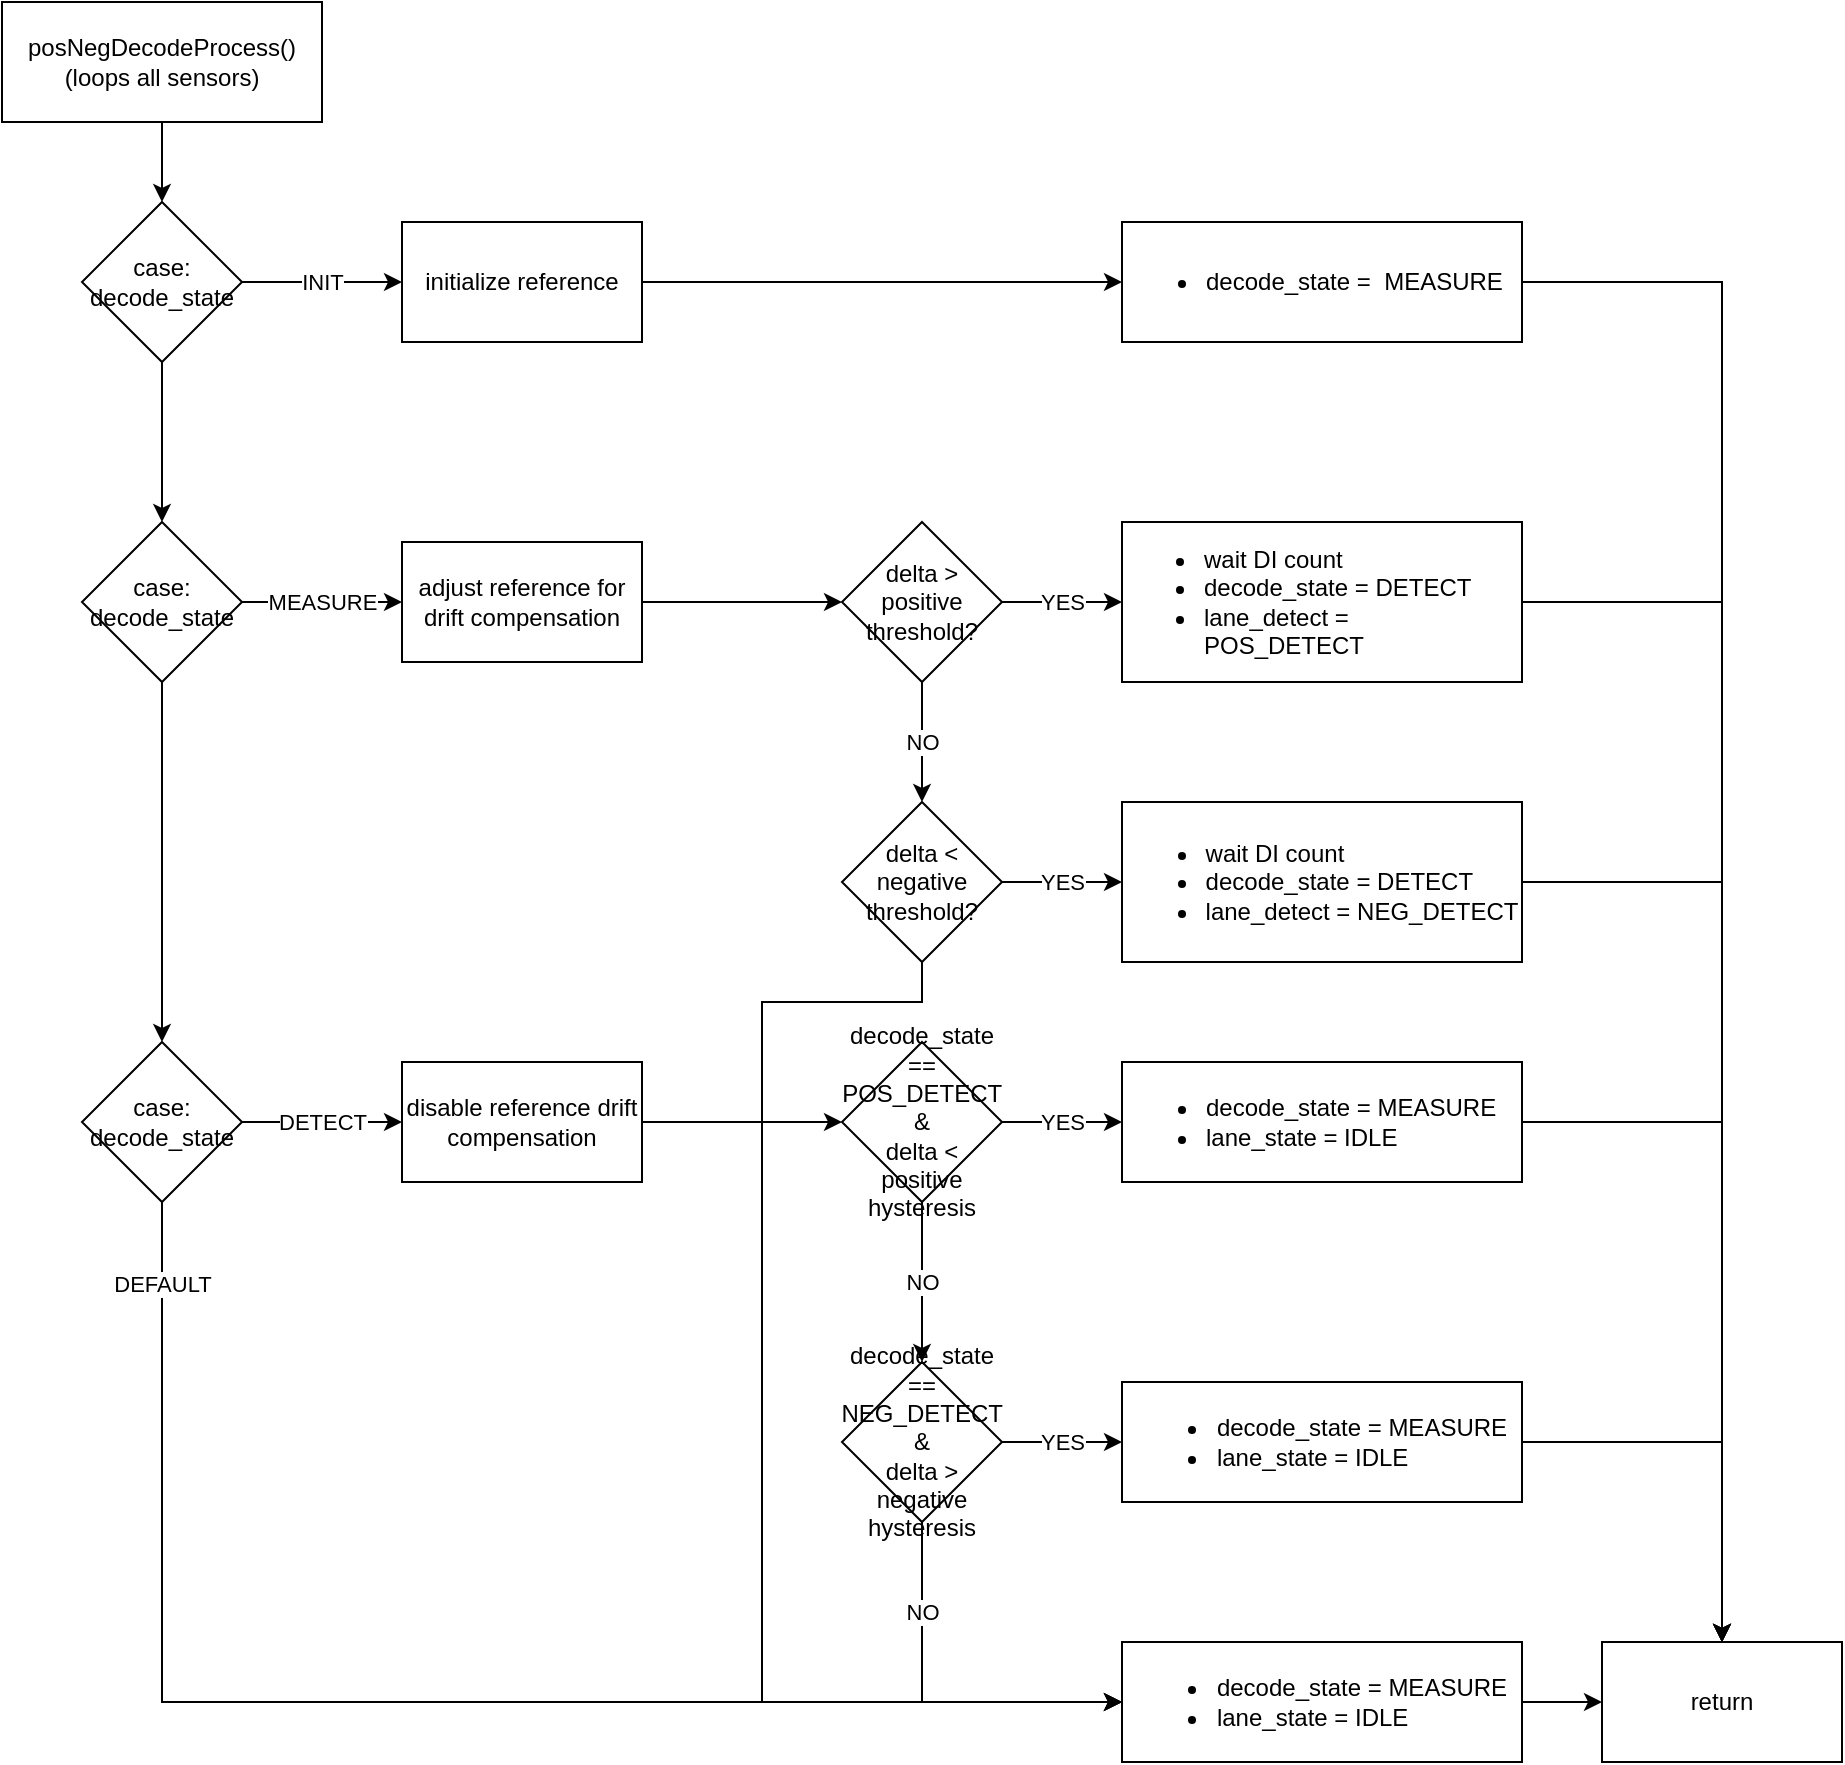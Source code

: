 <mxfile version="22.1.2" type="device">
  <diagram name="Page-1" id="9yBQR968P2rVBKdJr_dT">
    <mxGraphModel dx="1098" dy="838" grid="1" gridSize="10" guides="1" tooltips="1" connect="1" arrows="1" fold="1" page="1" pageScale="1" pageWidth="1169" pageHeight="827" math="0" shadow="0">
      <root>
        <mxCell id="0" />
        <mxCell id="1" parent="0" />
        <mxCell id="Za3K-b6kHAGGtKmz2CFa-10" value="" style="edgeStyle=orthogonalEdgeStyle;rounded=0;orthogonalLoop=1;jettySize=auto;html=1;" parent="1" source="Za3K-b6kHAGGtKmz2CFa-8" target="Za3K-b6kHAGGtKmz2CFa-9" edge="1">
          <mxGeometry relative="1" as="geometry" />
        </mxCell>
        <mxCell id="Za3K-b6kHAGGtKmz2CFa-8" value="posNegDecodeProcess()&lt;br&gt;(loops all sensors)" style="rounded=0;whiteSpace=wrap;html=1;" parent="1" vertex="1">
          <mxGeometry x="40" y="40" width="160" height="60" as="geometry" />
        </mxCell>
        <mxCell id="MSxi_99n7cea3ZE4UpjF-3" value="INIT" style="edgeStyle=orthogonalEdgeStyle;rounded=0;orthogonalLoop=1;jettySize=auto;html=1;" parent="1" source="Za3K-b6kHAGGtKmz2CFa-9" target="MSxi_99n7cea3ZE4UpjF-2" edge="1">
          <mxGeometry relative="1" as="geometry" />
        </mxCell>
        <mxCell id="MSxi_99n7cea3ZE4UpjF-13" value="" style="edgeStyle=orthogonalEdgeStyle;rounded=0;orthogonalLoop=1;jettySize=auto;html=1;" parent="1" source="Za3K-b6kHAGGtKmz2CFa-9" target="MSxi_99n7cea3ZE4UpjF-12" edge="1">
          <mxGeometry relative="1" as="geometry" />
        </mxCell>
        <mxCell id="Za3K-b6kHAGGtKmz2CFa-9" value="case: decode_state" style="rhombus;whiteSpace=wrap;html=1;rounded=0;" parent="1" vertex="1">
          <mxGeometry x="80" y="140" width="80" height="80" as="geometry" />
        </mxCell>
        <mxCell id="MSxi_99n7cea3ZE4UpjF-11" value="" style="edgeStyle=orthogonalEdgeStyle;rounded=0;orthogonalLoop=1;jettySize=auto;html=1;" parent="1" source="MSxi_99n7cea3ZE4UpjF-2" target="MSxi_99n7cea3ZE4UpjF-10" edge="1">
          <mxGeometry relative="1" as="geometry" />
        </mxCell>
        <mxCell id="MSxi_99n7cea3ZE4UpjF-2" value="initialize reference" style="whiteSpace=wrap;html=1;rounded=0;" parent="1" vertex="1">
          <mxGeometry x="240" y="150" width="120" height="60" as="geometry" />
        </mxCell>
        <mxCell id="MSxi_99n7cea3ZE4UpjF-44" style="edgeStyle=orthogonalEdgeStyle;rounded=0;orthogonalLoop=1;jettySize=auto;html=1;exitX=1;exitY=0.5;exitDx=0;exitDy=0;entryX=0.5;entryY=0;entryDx=0;entryDy=0;" parent="1" source="MSxi_99n7cea3ZE4UpjF-10" target="MSxi_99n7cea3ZE4UpjF-42" edge="1">
          <mxGeometry relative="1" as="geometry" />
        </mxCell>
        <mxCell id="MSxi_99n7cea3ZE4UpjF-10" value="&lt;ul&gt;&lt;li&gt;decode_state =&amp;nbsp; MEASURE&lt;/li&gt;&lt;/ul&gt;" style="whiteSpace=wrap;html=1;rounded=0;align=left;" parent="1" vertex="1">
          <mxGeometry x="600" y="150" width="200" height="60" as="geometry" />
        </mxCell>
        <mxCell id="MSxi_99n7cea3ZE4UpjF-15" value="MEASURE" style="edgeStyle=orthogonalEdgeStyle;rounded=0;orthogonalLoop=1;jettySize=auto;html=1;" parent="1" source="MSxi_99n7cea3ZE4UpjF-12" target="MSxi_99n7cea3ZE4UpjF-14" edge="1">
          <mxGeometry relative="1" as="geometry" />
        </mxCell>
        <mxCell id="MSxi_99n7cea3ZE4UpjF-29" value="" style="edgeStyle=orthogonalEdgeStyle;rounded=0;orthogonalLoop=1;jettySize=auto;html=1;" parent="1" source="MSxi_99n7cea3ZE4UpjF-12" target="MSxi_99n7cea3ZE4UpjF-28" edge="1">
          <mxGeometry relative="1" as="geometry" />
        </mxCell>
        <mxCell id="MSxi_99n7cea3ZE4UpjF-12" value="case: decode_state" style="rhombus;whiteSpace=wrap;html=1;rounded=0;" parent="1" vertex="1">
          <mxGeometry x="80" y="300" width="80" height="80" as="geometry" />
        </mxCell>
        <mxCell id="MSxi_99n7cea3ZE4UpjF-21" value="" style="edgeStyle=orthogonalEdgeStyle;rounded=0;orthogonalLoop=1;jettySize=auto;html=1;" parent="1" source="MSxi_99n7cea3ZE4UpjF-14" target="MSxi_99n7cea3ZE4UpjF-20" edge="1">
          <mxGeometry relative="1" as="geometry" />
        </mxCell>
        <mxCell id="MSxi_99n7cea3ZE4UpjF-14" value="adjust reference for drift compensation" style="whiteSpace=wrap;html=1;rounded=0;" parent="1" vertex="1">
          <mxGeometry x="240" y="310" width="120" height="60" as="geometry" />
        </mxCell>
        <mxCell id="MSxi_99n7cea3ZE4UpjF-23" value="YES" style="edgeStyle=orthogonalEdgeStyle;rounded=0;orthogonalLoop=1;jettySize=auto;html=1;" parent="1" source="MSxi_99n7cea3ZE4UpjF-20" target="MSxi_99n7cea3ZE4UpjF-22" edge="1">
          <mxGeometry relative="1" as="geometry" />
        </mxCell>
        <mxCell id="MSxi_99n7cea3ZE4UpjF-27" value="NO" style="edgeStyle=orthogonalEdgeStyle;rounded=0;orthogonalLoop=1;jettySize=auto;html=1;exitX=0.5;exitY=1;exitDx=0;exitDy=0;entryX=0.5;entryY=0;entryDx=0;entryDy=0;" parent="1" source="MSxi_99n7cea3ZE4UpjF-20" target="MSxi_99n7cea3ZE4UpjF-25" edge="1">
          <mxGeometry relative="1" as="geometry" />
        </mxCell>
        <mxCell id="MSxi_99n7cea3ZE4UpjF-20" value="delta &amp;gt; positive threshold?" style="rhombus;whiteSpace=wrap;html=1;rounded=0;" parent="1" vertex="1">
          <mxGeometry x="460" y="300" width="80" height="80" as="geometry" />
        </mxCell>
        <mxCell id="MSxi_99n7cea3ZE4UpjF-50" style="edgeStyle=orthogonalEdgeStyle;rounded=0;orthogonalLoop=1;jettySize=auto;html=1;exitX=1;exitY=0.5;exitDx=0;exitDy=0;entryX=0.5;entryY=0;entryDx=0;entryDy=0;" parent="1" source="MSxi_99n7cea3ZE4UpjF-22" target="MSxi_99n7cea3ZE4UpjF-42" edge="1">
          <mxGeometry relative="1" as="geometry" />
        </mxCell>
        <mxCell id="MSxi_99n7cea3ZE4UpjF-22" value="&lt;div style=&quot;text-align: left;&quot;&gt;&lt;ul&gt;&lt;li&gt;&lt;span style=&quot;background-color: initial;&quot;&gt;wait DI count&lt;/span&gt;&lt;/li&gt;&lt;li&gt;&lt;span style=&quot;background-color: initial;&quot;&gt;decode_state = DETECT&lt;/span&gt;&lt;/li&gt;&lt;li&gt;&lt;span style=&quot;background-color: initial;&quot;&gt;lane_detect =&amp;nbsp; POS_DETECT&lt;/span&gt;&lt;/li&gt;&lt;/ul&gt;&lt;/div&gt;" style="whiteSpace=wrap;html=1;rounded=0;" parent="1" vertex="1">
          <mxGeometry x="600" y="300" width="200" height="80" as="geometry" />
        </mxCell>
        <mxCell id="MSxi_99n7cea3ZE4UpjF-24" value="YES" style="edgeStyle=orthogonalEdgeStyle;rounded=0;orthogonalLoop=1;jettySize=auto;html=1;" parent="1" source="MSxi_99n7cea3ZE4UpjF-25" target="MSxi_99n7cea3ZE4UpjF-26" edge="1">
          <mxGeometry relative="1" as="geometry" />
        </mxCell>
        <mxCell id="MSxi_99n7cea3ZE4UpjF-55" style="edgeStyle=orthogonalEdgeStyle;rounded=0;orthogonalLoop=1;jettySize=auto;html=1;exitX=0.5;exitY=1;exitDx=0;exitDy=0;entryX=0;entryY=0.5;entryDx=0;entryDy=0;" parent="1" source="MSxi_99n7cea3ZE4UpjF-25" target="MSxi_99n7cea3ZE4UpjF-40" edge="1">
          <mxGeometry relative="1" as="geometry">
            <Array as="points">
              <mxPoint x="500" y="540" />
              <mxPoint x="420" y="540" />
              <mxPoint x="420" y="890" />
            </Array>
          </mxGeometry>
        </mxCell>
        <mxCell id="MSxi_99n7cea3ZE4UpjF-25" value="delta &amp;lt; negative threshold?" style="rhombus;whiteSpace=wrap;html=1;rounded=0;" parent="1" vertex="1">
          <mxGeometry x="460" y="440" width="80" height="80" as="geometry" />
        </mxCell>
        <mxCell id="MSxi_99n7cea3ZE4UpjF-52" style="edgeStyle=orthogonalEdgeStyle;rounded=0;orthogonalLoop=1;jettySize=auto;html=1;exitX=1;exitY=0.5;exitDx=0;exitDy=0;entryX=0.5;entryY=0;entryDx=0;entryDy=0;" parent="1" source="MSxi_99n7cea3ZE4UpjF-26" target="MSxi_99n7cea3ZE4UpjF-42" edge="1">
          <mxGeometry relative="1" as="geometry" />
        </mxCell>
        <mxCell id="MSxi_99n7cea3ZE4UpjF-26" value="&lt;div style=&quot;text-align: left;&quot;&gt;&lt;ul&gt;&lt;li&gt;&lt;span style=&quot;background-color: initial;&quot;&gt;wait DI count&lt;/span&gt;&lt;/li&gt;&lt;li&gt;&lt;span style=&quot;background-color: initial;&quot;&gt;decode_state = DETECT&lt;/span&gt;&lt;/li&gt;&lt;li&gt;&lt;span style=&quot;background-color: initial;&quot;&gt;lane_detect = NEG_DETECT&lt;/span&gt;&lt;/li&gt;&lt;/ul&gt;&lt;/div&gt;" style="whiteSpace=wrap;html=1;rounded=0;" parent="1" vertex="1">
          <mxGeometry x="600" y="440" width="200" height="80" as="geometry" />
        </mxCell>
        <mxCell id="MSxi_99n7cea3ZE4UpjF-31" value="DETECT" style="edgeStyle=orthogonalEdgeStyle;rounded=0;orthogonalLoop=1;jettySize=auto;html=1;" parent="1" source="MSxi_99n7cea3ZE4UpjF-28" target="MSxi_99n7cea3ZE4UpjF-30" edge="1">
          <mxGeometry relative="1" as="geometry" />
        </mxCell>
        <mxCell id="MSxi_99n7cea3ZE4UpjF-41" value="DEFAULT" style="edgeStyle=orthogonalEdgeStyle;rounded=0;orthogonalLoop=1;jettySize=auto;html=1;exitX=0.5;exitY=1;exitDx=0;exitDy=0;entryX=0;entryY=0.5;entryDx=0;entryDy=0;" parent="1" source="MSxi_99n7cea3ZE4UpjF-28" target="MSxi_99n7cea3ZE4UpjF-40" edge="1">
          <mxGeometry x="-0.887" relative="1" as="geometry">
            <mxPoint as="offset" />
          </mxGeometry>
        </mxCell>
        <mxCell id="MSxi_99n7cea3ZE4UpjF-28" value="case: decode_state" style="rhombus;whiteSpace=wrap;html=1;rounded=0;" parent="1" vertex="1">
          <mxGeometry x="80" y="560" width="80" height="80" as="geometry" />
        </mxCell>
        <mxCell id="MSxi_99n7cea3ZE4UpjF-33" value="" style="edgeStyle=orthogonalEdgeStyle;rounded=0;orthogonalLoop=1;jettySize=auto;html=1;" parent="1" source="MSxi_99n7cea3ZE4UpjF-30" target="MSxi_99n7cea3ZE4UpjF-32" edge="1">
          <mxGeometry relative="1" as="geometry" />
        </mxCell>
        <mxCell id="MSxi_99n7cea3ZE4UpjF-30" value="disable reference drift compensation" style="whiteSpace=wrap;html=1;rounded=0;" parent="1" vertex="1">
          <mxGeometry x="240" y="570" width="120" height="60" as="geometry" />
        </mxCell>
        <mxCell id="MSxi_99n7cea3ZE4UpjF-35" value="NO" style="edgeStyle=orthogonalEdgeStyle;rounded=0;orthogonalLoop=1;jettySize=auto;html=1;" parent="1" source="MSxi_99n7cea3ZE4UpjF-32" target="MSxi_99n7cea3ZE4UpjF-34" edge="1">
          <mxGeometry relative="1" as="geometry" />
        </mxCell>
        <mxCell id="MSxi_99n7cea3ZE4UpjF-37" value="YES" style="edgeStyle=orthogonalEdgeStyle;rounded=0;orthogonalLoop=1;jettySize=auto;html=1;" parent="1" source="MSxi_99n7cea3ZE4UpjF-32" target="MSxi_99n7cea3ZE4UpjF-36" edge="1">
          <mxGeometry relative="1" as="geometry" />
        </mxCell>
        <mxCell id="MSxi_99n7cea3ZE4UpjF-32" value="decode_state == POS_DETECT &amp;amp;&lt;br&gt;delta &amp;lt; positive hysteresis" style="rhombus;whiteSpace=wrap;html=1;rounded=0;" parent="1" vertex="1">
          <mxGeometry x="460" y="560" width="80" height="80" as="geometry" />
        </mxCell>
        <mxCell id="MSxi_99n7cea3ZE4UpjF-39" value="YES" style="edgeStyle=orthogonalEdgeStyle;rounded=0;orthogonalLoop=1;jettySize=auto;html=1;" parent="1" source="MSxi_99n7cea3ZE4UpjF-34" target="MSxi_99n7cea3ZE4UpjF-38" edge="1">
          <mxGeometry relative="1" as="geometry" />
        </mxCell>
        <mxCell id="MSxi_99n7cea3ZE4UpjF-54" value="NO" style="edgeStyle=orthogonalEdgeStyle;rounded=0;orthogonalLoop=1;jettySize=auto;html=1;exitX=0.5;exitY=1;exitDx=0;exitDy=0;entryX=0;entryY=0.5;entryDx=0;entryDy=0;" parent="1" source="MSxi_99n7cea3ZE4UpjF-34" target="MSxi_99n7cea3ZE4UpjF-40" edge="1">
          <mxGeometry x="-0.529" relative="1" as="geometry">
            <mxPoint as="offset" />
          </mxGeometry>
        </mxCell>
        <mxCell id="MSxi_99n7cea3ZE4UpjF-34" value="decode_state == NEG_DETECT &amp;amp;&lt;br&gt;delta &amp;gt; negative hysteresis" style="rhombus;whiteSpace=wrap;html=1;rounded=0;" parent="1" vertex="1">
          <mxGeometry x="460" y="720" width="80" height="80" as="geometry" />
        </mxCell>
        <mxCell id="MSxi_99n7cea3ZE4UpjF-53" style="edgeStyle=orthogonalEdgeStyle;rounded=0;orthogonalLoop=1;jettySize=auto;html=1;exitX=1;exitY=0.5;exitDx=0;exitDy=0;entryX=0.5;entryY=0;entryDx=0;entryDy=0;" parent="1" source="MSxi_99n7cea3ZE4UpjF-36" target="MSxi_99n7cea3ZE4UpjF-42" edge="1">
          <mxGeometry relative="1" as="geometry" />
        </mxCell>
        <mxCell id="MSxi_99n7cea3ZE4UpjF-36" value="&lt;ul&gt;&lt;li&gt;decode_state = MEASURE&lt;/li&gt;&lt;li&gt;lane_state = IDLE&lt;/li&gt;&lt;/ul&gt;" style="whiteSpace=wrap;html=1;rounded=0;align=left;" parent="1" vertex="1">
          <mxGeometry x="600" y="570" width="200" height="60" as="geometry" />
        </mxCell>
        <mxCell id="MSxi_99n7cea3ZE4UpjF-49" style="edgeStyle=orthogonalEdgeStyle;rounded=0;orthogonalLoop=1;jettySize=auto;html=1;exitX=1;exitY=0.5;exitDx=0;exitDy=0;entryX=0.5;entryY=0;entryDx=0;entryDy=0;" parent="1" source="MSxi_99n7cea3ZE4UpjF-38" target="MSxi_99n7cea3ZE4UpjF-42" edge="1">
          <mxGeometry relative="1" as="geometry" />
        </mxCell>
        <mxCell id="MSxi_99n7cea3ZE4UpjF-38" value="&lt;div style=&quot;text-align: left;&quot;&gt;&lt;ul&gt;&lt;li&gt;&lt;span style=&quot;background-color: initial;&quot;&gt;decode_state = MEASURE&lt;/span&gt;&lt;/li&gt;&lt;li&gt;&lt;span style=&quot;background-color: initial;&quot;&gt;lane_state = IDLE&lt;/span&gt;&lt;/li&gt;&lt;/ul&gt;&lt;/div&gt;" style="whiteSpace=wrap;html=1;rounded=0;" parent="1" vertex="1">
          <mxGeometry x="600" y="730" width="200" height="60" as="geometry" />
        </mxCell>
        <mxCell id="MSxi_99n7cea3ZE4UpjF-43" value="" style="edgeStyle=orthogonalEdgeStyle;rounded=0;orthogonalLoop=1;jettySize=auto;html=1;" parent="1" source="MSxi_99n7cea3ZE4UpjF-40" target="MSxi_99n7cea3ZE4UpjF-42" edge="1">
          <mxGeometry relative="1" as="geometry" />
        </mxCell>
        <mxCell id="MSxi_99n7cea3ZE4UpjF-40" value="&lt;div style=&quot;text-align: left;&quot;&gt;&lt;ul&gt;&lt;li&gt;&lt;span style=&quot;background-color: initial;&quot;&gt;decode_state = MEASURE&lt;/span&gt;&lt;/li&gt;&lt;li&gt;&lt;span style=&quot;background-color: initial;&quot;&gt;lane_state = IDLE&lt;/span&gt;&lt;/li&gt;&lt;/ul&gt;&lt;/div&gt;" style="whiteSpace=wrap;html=1;rounded=0;" parent="1" vertex="1">
          <mxGeometry x="600" y="860" width="200" height="60" as="geometry" />
        </mxCell>
        <mxCell id="MSxi_99n7cea3ZE4UpjF-42" value="return" style="whiteSpace=wrap;html=1;rounded=0;" parent="1" vertex="1">
          <mxGeometry x="840" y="860" width="120" height="60" as="geometry" />
        </mxCell>
      </root>
    </mxGraphModel>
  </diagram>
</mxfile>

